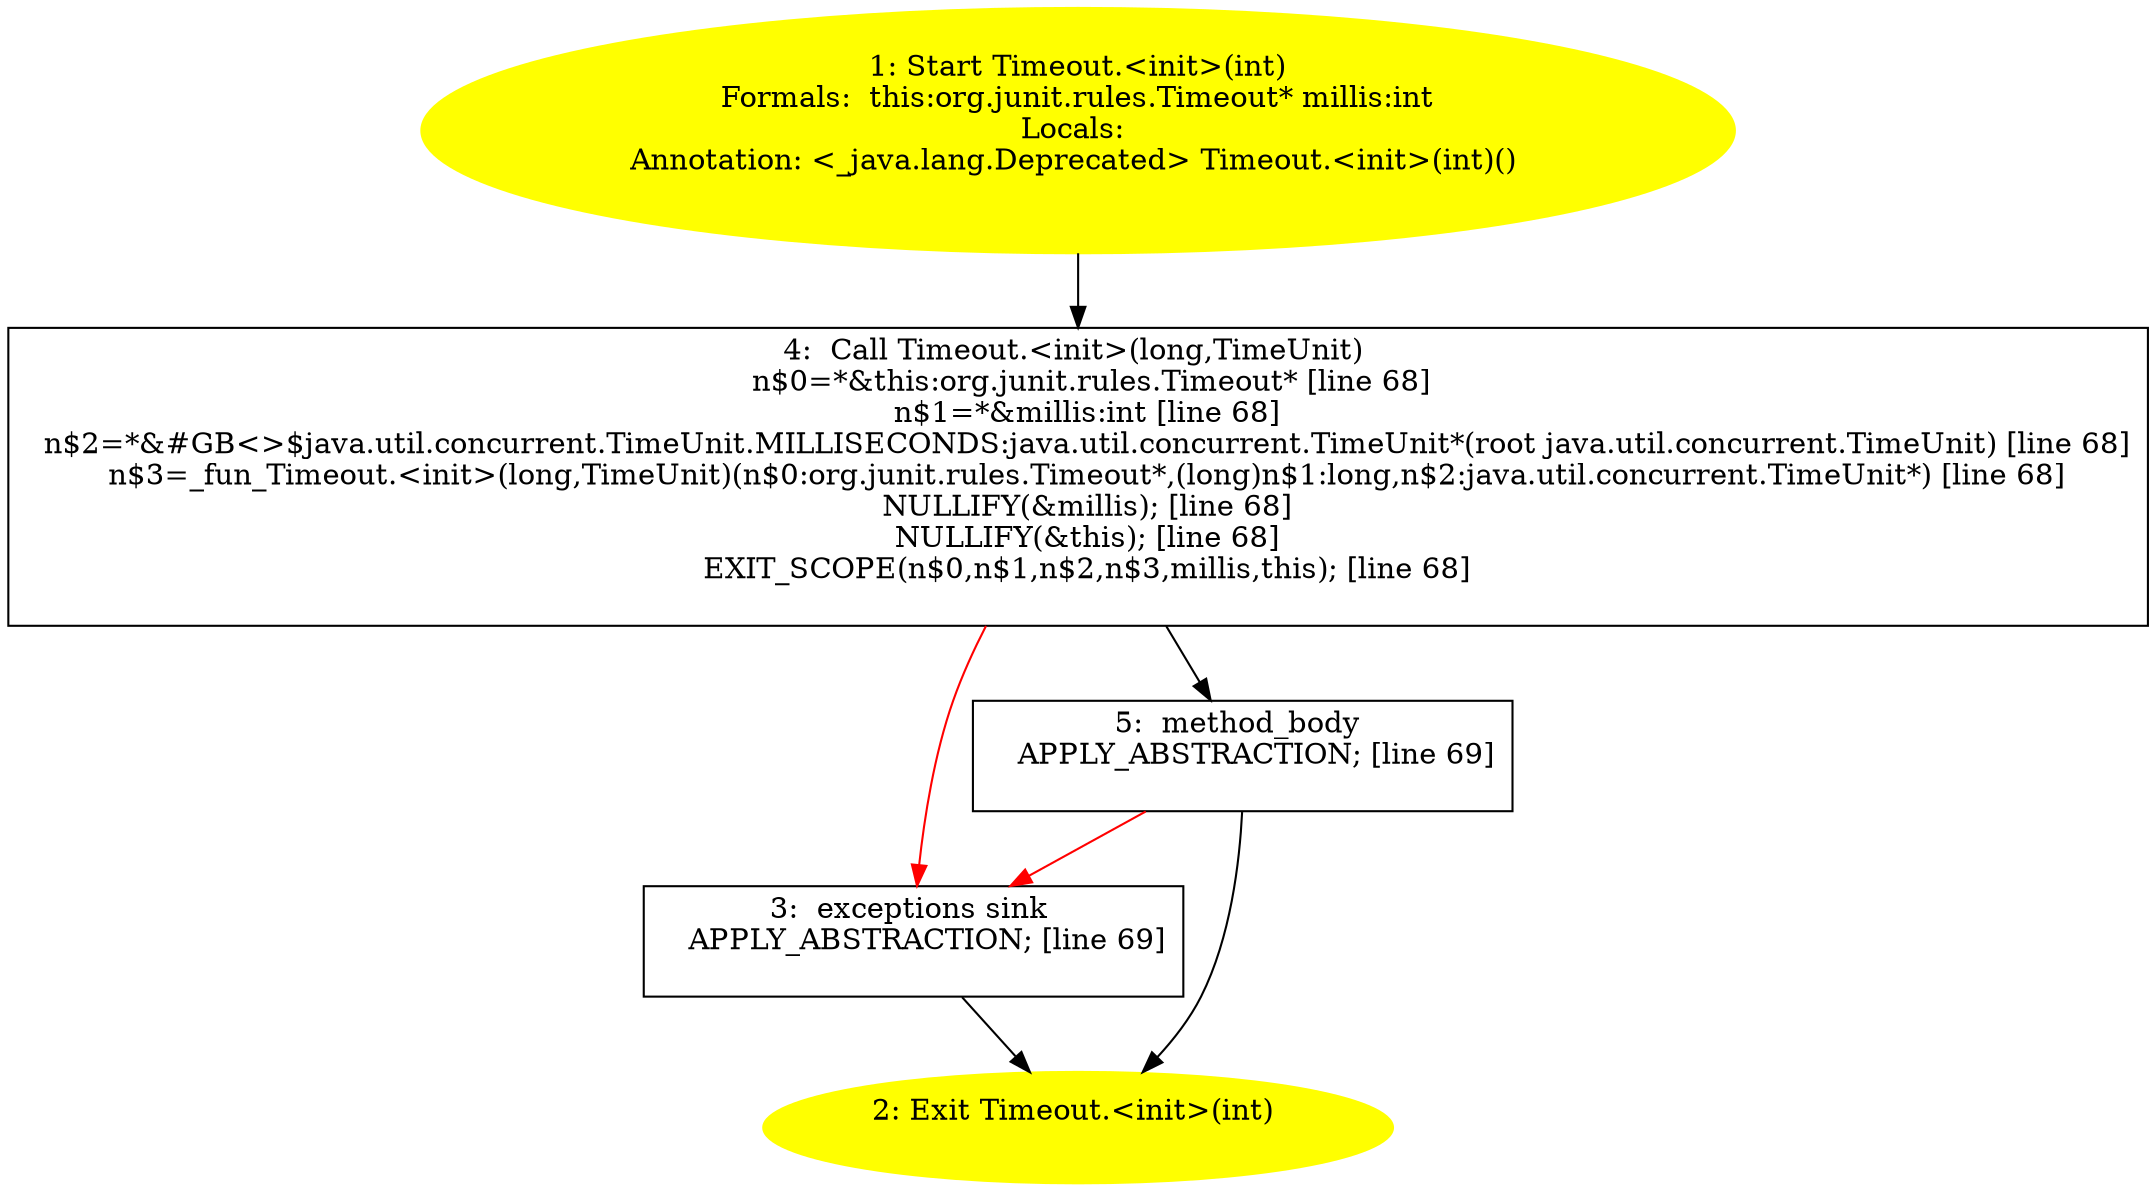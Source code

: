 /* @generated */
digraph cfg {
"org.junit.rules.Timeout.<init>(int).92eda8478ebc3bfb5fe058ac4384e12a_1" [label="1: Start Timeout.<init>(int)\nFormals:  this:org.junit.rules.Timeout* millis:int\nLocals: \nAnnotation: <_java.lang.Deprecated> Timeout.<init>(int)() \n  " color=yellow style=filled]
	

	 "org.junit.rules.Timeout.<init>(int).92eda8478ebc3bfb5fe058ac4384e12a_1" -> "org.junit.rules.Timeout.<init>(int).92eda8478ebc3bfb5fe058ac4384e12a_4" ;
"org.junit.rules.Timeout.<init>(int).92eda8478ebc3bfb5fe058ac4384e12a_2" [label="2: Exit Timeout.<init>(int) \n  " color=yellow style=filled]
	

"org.junit.rules.Timeout.<init>(int).92eda8478ebc3bfb5fe058ac4384e12a_3" [label="3:  exceptions sink \n   APPLY_ABSTRACTION; [line 69]\n " shape="box"]
	

	 "org.junit.rules.Timeout.<init>(int).92eda8478ebc3bfb5fe058ac4384e12a_3" -> "org.junit.rules.Timeout.<init>(int).92eda8478ebc3bfb5fe058ac4384e12a_2" ;
"org.junit.rules.Timeout.<init>(int).92eda8478ebc3bfb5fe058ac4384e12a_4" [label="4:  Call Timeout.<init>(long,TimeUnit) \n   n$0=*&this:org.junit.rules.Timeout* [line 68]\n  n$1=*&millis:int [line 68]\n  n$2=*&#GB<>$java.util.concurrent.TimeUnit.MILLISECONDS:java.util.concurrent.TimeUnit*(root java.util.concurrent.TimeUnit) [line 68]\n  n$3=_fun_Timeout.<init>(long,TimeUnit)(n$0:org.junit.rules.Timeout*,(long)n$1:long,n$2:java.util.concurrent.TimeUnit*) [line 68]\n  NULLIFY(&millis); [line 68]\n  NULLIFY(&this); [line 68]\n  EXIT_SCOPE(n$0,n$1,n$2,n$3,millis,this); [line 68]\n " shape="box"]
	

	 "org.junit.rules.Timeout.<init>(int).92eda8478ebc3bfb5fe058ac4384e12a_4" -> "org.junit.rules.Timeout.<init>(int).92eda8478ebc3bfb5fe058ac4384e12a_5" ;
	 "org.junit.rules.Timeout.<init>(int).92eda8478ebc3bfb5fe058ac4384e12a_4" -> "org.junit.rules.Timeout.<init>(int).92eda8478ebc3bfb5fe058ac4384e12a_3" [color="red" ];
"org.junit.rules.Timeout.<init>(int).92eda8478ebc3bfb5fe058ac4384e12a_5" [label="5:  method_body \n   APPLY_ABSTRACTION; [line 69]\n " shape="box"]
	

	 "org.junit.rules.Timeout.<init>(int).92eda8478ebc3bfb5fe058ac4384e12a_5" -> "org.junit.rules.Timeout.<init>(int).92eda8478ebc3bfb5fe058ac4384e12a_2" ;
	 "org.junit.rules.Timeout.<init>(int).92eda8478ebc3bfb5fe058ac4384e12a_5" -> "org.junit.rules.Timeout.<init>(int).92eda8478ebc3bfb5fe058ac4384e12a_3" [color="red" ];
}
